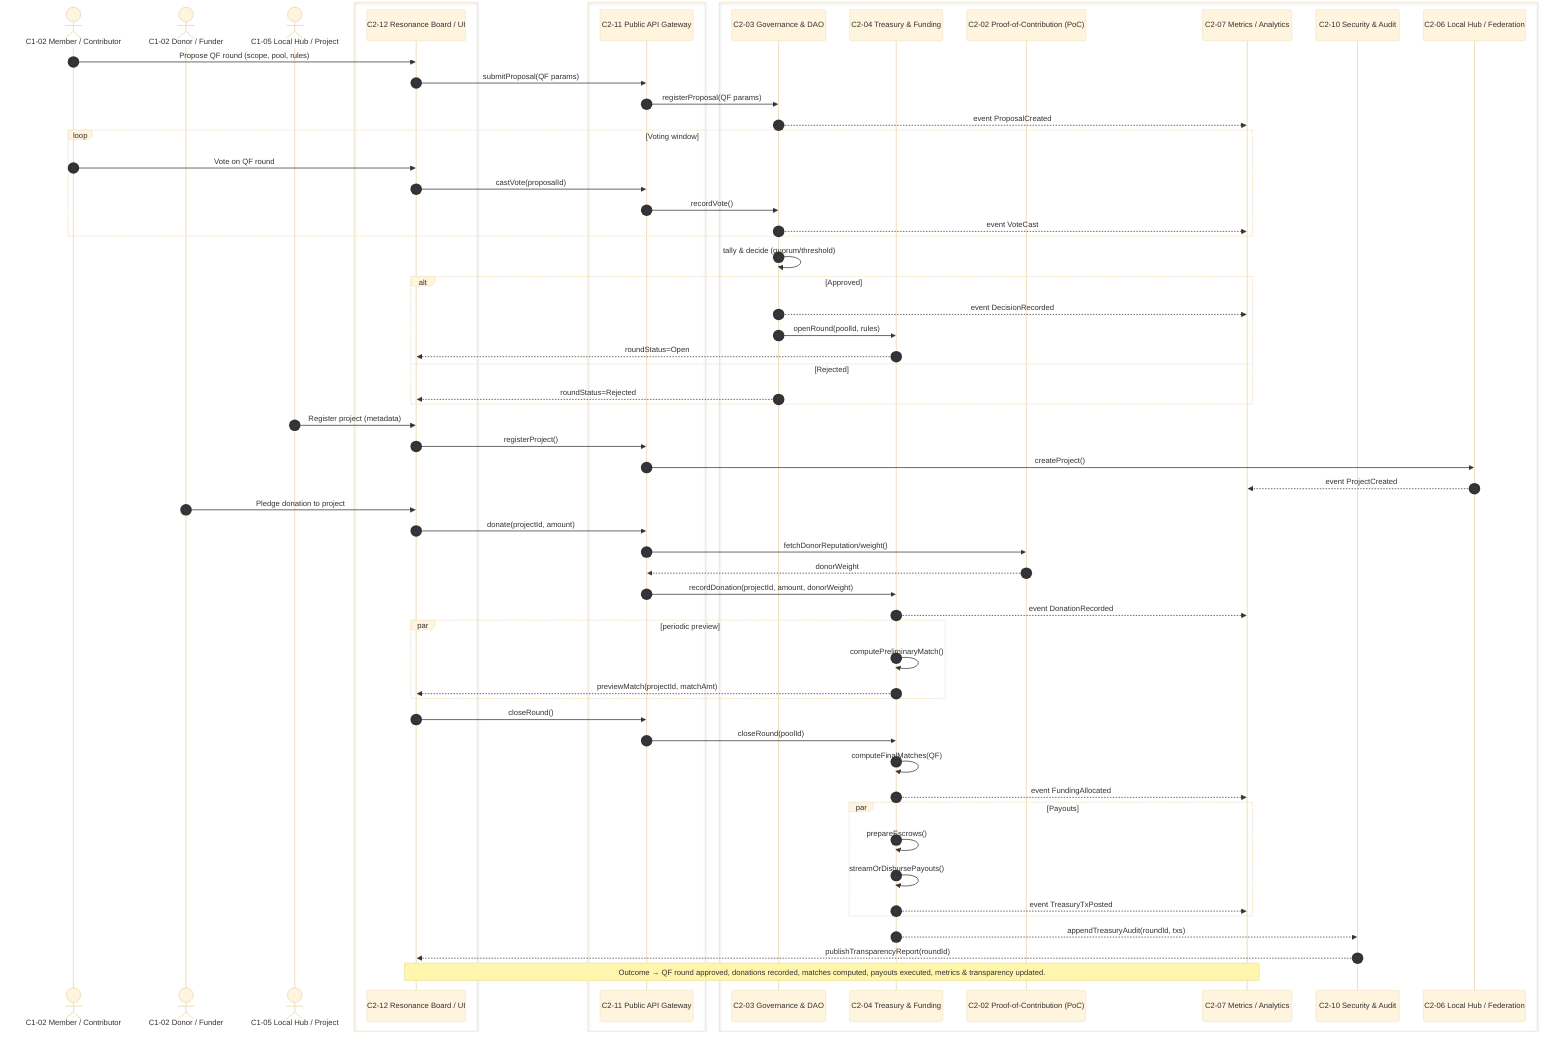 %%{init: {'theme':'base','themeVariables':{ 'sequenceNumberColor':'#334155'}}}%%
sequenceDiagram
autonumber

actor M as C1-02 Member / Contributor
actor D as C1-02 Donor / Funder
actor H as C1-05 Local Hub / Project

box #8b5cf6 UI (🟪)
  participant UI as C2-12 Resonance Board / UI
end

box #fde68a Control / API (🟨)
  participant API as C2-11 Public API Gateway
end

box #ff8b00 Core Services (🟧)
  participant GOV as C2-03 Governance & DAO
  participant TRE as C2-04 Treasury & Funding
  participant POC as C2-02 Proof-of-Contribution (PoC)
  participant MET as C2-07 Metrics / Analytics
  participant SEC as C2-10 Security & Audit
  participant HUB as C2-06 Local Hub / Federation
end

%% -------- Phase 1: Round setup --------
M ->> UI: Propose QF round (scope, pool, rules)
UI ->> API: submitProposal(QF params)
API ->> GOV: registerProposal(QF params)
GOV -->> MET: event ProposalCreated

loop Voting window
  M ->> UI: Vote on QF round
  UI ->> API: castVote(proposalId)
  API ->> GOV: recordVote()
  GOV -->> MET: event VoteCast
end

GOV ->> GOV: tally & decide (quorum/threshold)
alt Approved
  GOV -->> MET: event DecisionRecorded
  GOV ->> TRE: openRound(poolId, rules)
  TRE -->> UI: roundStatus=Open
else Rejected
  GOV -->> UI: roundStatus=Rejected
end

%% -------- Phase 2: Contributions & signals --------
H ->> UI: Register project (metadata)
UI ->> API: registerProject()
API ->> HUB: createProject()
HUB -->> MET: event ProjectCreated

D ->> UI: Pledge donation to project
UI ->> API: donate(projectId, amount)
API ->> POC: fetchDonorReputation/weight()
POC -->> API: donorWeight
API ->> TRE: recordDonation(projectId, amount, donorWeight)
TRE -->> MET: event DonationRecorded

par periodic preview
  TRE ->> TRE: computePreliminaryMatch()
  TRE -->> UI: previewMatch(projectId, matchAmt)
end

%% -------- Phase 3: Matching & payout --------
UI ->> API: closeRound()
API ->> TRE: closeRound(poolId)
TRE ->> TRE: computeFinalMatches(QF)
TRE -->> MET: event FundingAllocated

par Payouts
  TRE ->> TRE: prepareEscrows()
  TRE ->> TRE: streamOrDisbursePayouts()
  TRE -->> MET: event TreasuryTxPosted
end

%% -------- Phase 4: Audit & transparency --------
TRE -->> SEC: appendTreasuryAudit(roundId, txs)
SEC -->> UI: publishTransparencyReport(roundId)

note over UI,MET: Outcome → QF round approved, donations recorded, matches computed, payouts executed, metrics & transparency updated.
